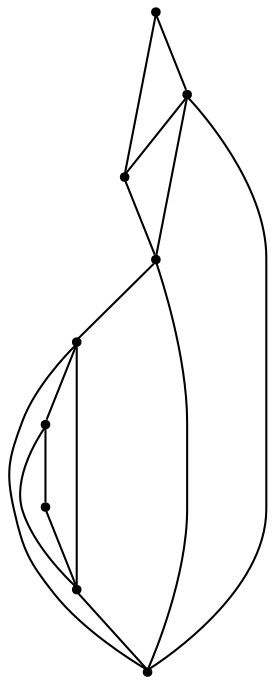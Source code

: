 graph {
  node [shape=point,comment="{\"directed\":false,\"doi\":\"10.1007/978-3-540-24595-7_24\",\"figure\":\"2 (2)\"}"]

  v0 [pos="1458.5421102834302,482.1180272985388"]
  v1 [pos="1395.4679006177328,482.1180272985388"]
  v2 [pos="1395.4679006177328,419.05551839757845"]
  v3 [pos="1332.3936909520348,545.1805679886429"]
  v4 [pos="1332.3936909520348,482.1180272985388"]
  v5 [pos="1269.3194176962209,608.1805476435908"]
  v6 [pos="1269.3194176962209,545.1805679886429"]
  v7 [pos="1206.3077171148254,671.2429611771195"]
  v8 [pos="1206.3077171148254,608.1805476435909"]

  v0 -- v2 [id="-1",pos="1458.5421102834302,482.1180272985388 1458.5380087209303,419.05555018672237 1458.5380087209303,419.05555018672237 1458.5380087209303,419.05555018672237 1395.4679006177328,419.05551839757845 1395.4679006177328,419.05551839757845 1395.4679006177328,419.05551839757845"]
  v8 -- v7 [id="-2",pos="1206.3077171148254,608.1805476435909 1206.3077171148254,671.2429611771195 1206.3077171148254,671.2429611771195 1206.3077171148254,671.2429611771195"]
  v8 -- v5 [id="-3",pos="1206.3077171148254,608.1805476435909 1269.3194176962209,608.1805476435908 1269.3194176962209,608.1805476435908 1269.3194176962209,608.1805476435908"]
  v6 -- v8 [id="-4",pos="1269.3194176962209,545.1805679886429 1206.282757994186,545.1597778885452 1206.282757994186,545.1597778885452 1206.282757994186,545.1597778885452 1206.3077171148254,608.1805476435909 1206.3077171148254,608.1805476435909 1206.3077171148254,608.1805476435909"]
  v7 -- v5 [id="-5",pos="1206.3077171148254,671.2429611771195 1269.3486373546511,671.2637512772171 1269.3486373546511,671.2637512772171 1269.3486373546511,671.2637512772171 1269.3194176962209,608.1805476435908 1269.3194176962209,608.1805476435908 1269.3194176962209,608.1805476435908"]
  v5 -- v6 [id="-6",pos="1269.3194176962209,608.1805476435908 1269.3194176962209,545.1805679886429 1269.3194176962209,545.1805679886429 1269.3194176962209,545.1805679886429"]
  v6 -- v3 [id="-7",pos="1269.3194176962209,545.1805679886429 1332.3936909520348,545.1805679886429 1332.3936909520348,545.1805679886429 1332.3936909520348,545.1805679886429"]
  v4 -- v6 [id="-8",pos="1332.3936909520348,482.1180272985388 1269.3486373546511,482.1056295324255 1269.3486373546511,482.1056295324255 1269.3486373546511,482.1056295324255 1269.3194176962209,545.1805679886429 1269.3194176962209,545.1805679886429 1269.3194176962209,545.1805679886429"]
  v5 -- v3 [id="-9",pos="1269.3194176962209,608.1805476435908 1332.410319767442,608.2096029210974 1332.410319767442,608.2096029210974 1332.410319767442,608.2096029210974 1332.3936909520348,545.1805679886429 1332.3936909520348,545.1805679886429 1332.3936909520348,545.1805679886429"]
  v3 -- v4 [id="-10",pos="1332.3936909520348,545.1805679886429 1332.3936909520348,482.1180272985388 1332.3936909520348,482.1180272985388 1332.3936909520348,482.1180272985388"]
  v1 -- v4 [id="-11",pos="1395.4679006177328,482.1180272985388 1332.3936909520348,482.1180272985388 1332.3936909520348,482.1180272985388 1332.3936909520348,482.1180272985388"]
  v2 -- v4 [id="-12",pos="1395.4679006177328,419.05551839757845 1332.410319767442,419.05555018672237 1332.410319767442,419.05555018672237 1332.410319767442,419.05555018672237 1332.3936909520348,482.1180272985388 1332.3936909520348,482.1180272985388 1332.3936909520348,482.1180272985388"]
  v3 -- v1 [id="-13",pos="1332.3936909520348,545.1805679886429 1395.476199127907,545.1597778885452 1395.476199127907,545.1597778885452 1395.476199127907,545.1597778885452 1395.4679006177328,482.1180272985388 1395.4679006177328,482.1180272985388 1395.4679006177328,482.1180272985388"]
  v1 -- v2 [id="-14",pos="1395.4679006177328,482.1180272985388 1395.4679006177328,419.05551839757845 1395.4679006177328,419.05551839757845 1395.4679006177328,419.05551839757845"]
  v0 -- v1 [id="-15",pos="1458.5421102834302,482.1180272985388 1395.4679006177328,482.1180272985388 1395.4679006177328,482.1180272985388 1395.4679006177328,482.1180272985388"]
}